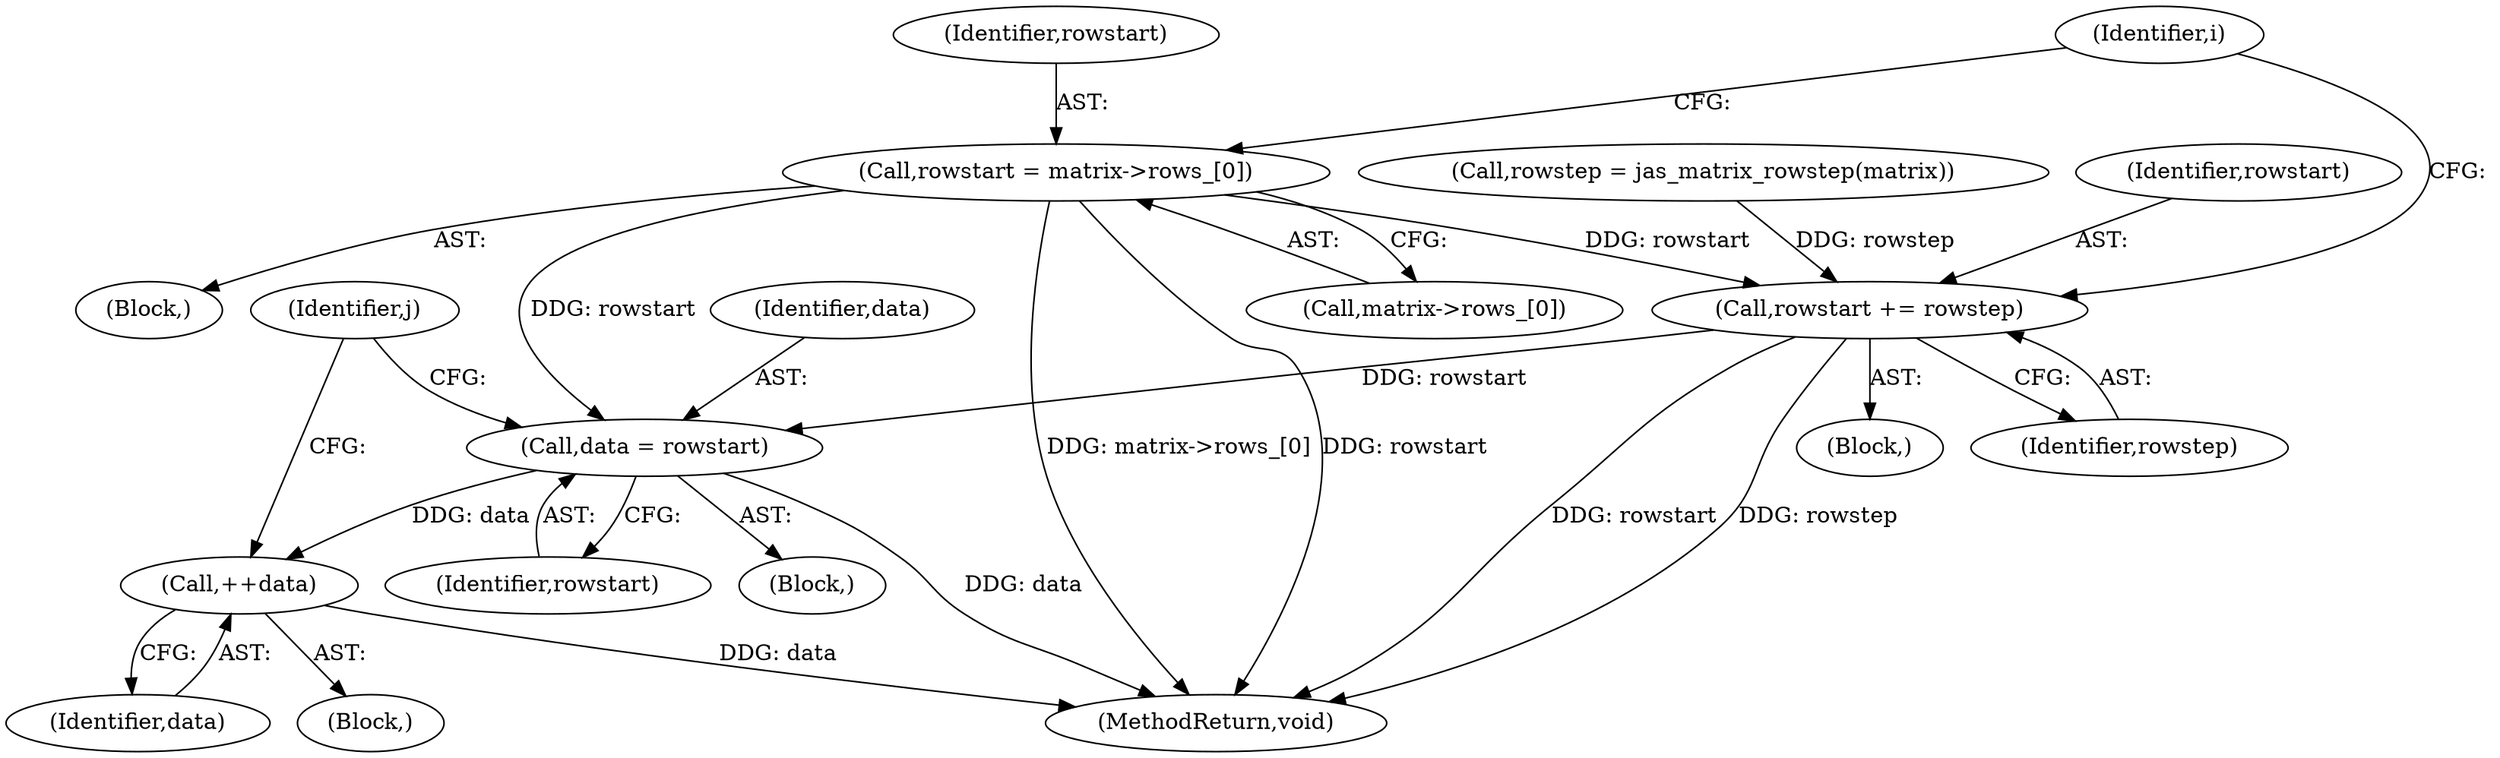digraph "0_jasper_d42b2388f7f8e0332c846675133acea151fc557a_15@array" {
"1000135" [label="(Call,rowstart = matrix->rows_[0])"];
"1000148" [label="(Call,rowstart += rowstep)"];
"1000159" [label="(Call,data = rowstart)"];
"1000168" [label="(Call,++data)"];
"1000149" [label="(Identifier,rowstart)"];
"1000153" [label="(Block,)"];
"1000163" [label="(Identifier,j)"];
"1000143" [label="(Identifier,i)"];
"1000161" [label="(Identifier,rowstart)"];
"1000145" [label="(Block,)"];
"1000124" [label="(Call,rowstep = jas_matrix_rowstep(matrix))"];
"1000135" [label="(Call,rowstart = matrix->rows_[0])"];
"1000137" [label="(Call,matrix->rows_[0])"];
"1000159" [label="(Call,data = rowstart)"];
"1000160" [label="(Identifier,data)"];
"1000150" [label="(Identifier,rowstep)"];
"1000168" [label="(Call,++data)"];
"1000129" [label="(Block,)"];
"1000178" [label="(MethodReturn,void)"];
"1000165" [label="(Block,)"];
"1000169" [label="(Identifier,data)"];
"1000148" [label="(Call,rowstart += rowstep)"];
"1000136" [label="(Identifier,rowstart)"];
"1000135" -> "1000129"  [label="AST: "];
"1000135" -> "1000137"  [label="CFG: "];
"1000136" -> "1000135"  [label="AST: "];
"1000137" -> "1000135"  [label="AST: "];
"1000143" -> "1000135"  [label="CFG: "];
"1000135" -> "1000178"  [label="DDG: rowstart"];
"1000135" -> "1000178"  [label="DDG: matrix->rows_[0]"];
"1000135" -> "1000148"  [label="DDG: rowstart"];
"1000135" -> "1000159"  [label="DDG: rowstart"];
"1000148" -> "1000145"  [label="AST: "];
"1000148" -> "1000150"  [label="CFG: "];
"1000149" -> "1000148"  [label="AST: "];
"1000150" -> "1000148"  [label="AST: "];
"1000143" -> "1000148"  [label="CFG: "];
"1000148" -> "1000178"  [label="DDG: rowstart"];
"1000148" -> "1000178"  [label="DDG: rowstep"];
"1000124" -> "1000148"  [label="DDG: rowstep"];
"1000148" -> "1000159"  [label="DDG: rowstart"];
"1000159" -> "1000153"  [label="AST: "];
"1000159" -> "1000161"  [label="CFG: "];
"1000160" -> "1000159"  [label="AST: "];
"1000161" -> "1000159"  [label="AST: "];
"1000163" -> "1000159"  [label="CFG: "];
"1000159" -> "1000178"  [label="DDG: data"];
"1000159" -> "1000168"  [label="DDG: data"];
"1000168" -> "1000165"  [label="AST: "];
"1000168" -> "1000169"  [label="CFG: "];
"1000169" -> "1000168"  [label="AST: "];
"1000163" -> "1000168"  [label="CFG: "];
"1000168" -> "1000178"  [label="DDG: data"];
}
